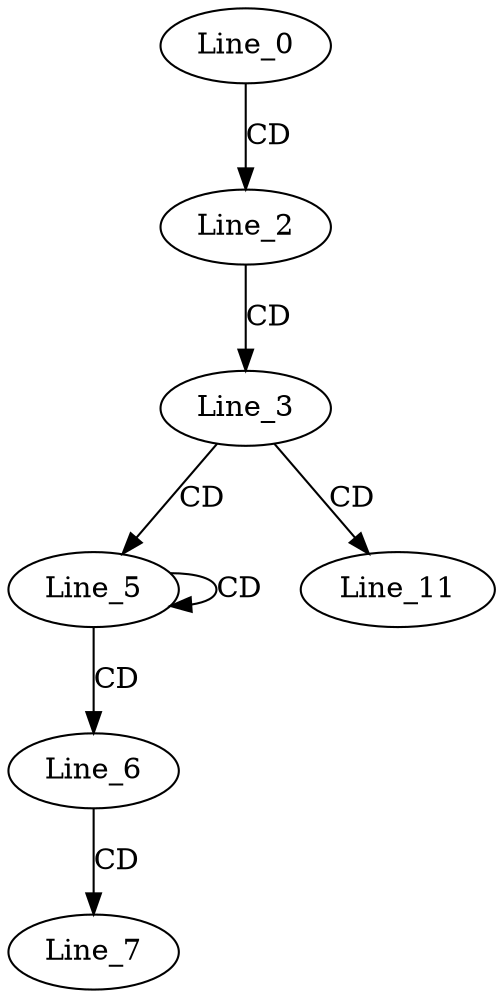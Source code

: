 digraph G {
  Line_0;
  Line_2;
  Line_3;
  Line_5;
  Line_5;
  Line_5;
  Line_6;
  Line_7;
  Line_11;
  Line_0 -> Line_2 [ label="CD" ];
  Line_2 -> Line_3 [ label="CD" ];
  Line_3 -> Line_5 [ label="CD" ];
  Line_5 -> Line_5 [ label="CD" ];
  Line_5 -> Line_6 [ label="CD" ];
  Line_6 -> Line_7 [ label="CD" ];
  Line_3 -> Line_11 [ label="CD" ];
}
